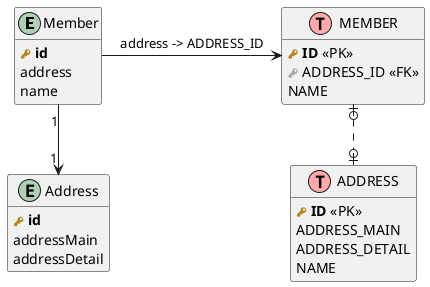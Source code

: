 @startuml
!define table(x) class x << (T,#FFAAAA) >>
!define primary_key(x) <b><color:#b8861b><&key></color> x</b>
!define foreign_key(x) <color:#aaaaaa><&key></color> x
hide methods
hide stereotypes

entity (Member) {
  primary_key(id)
  address
  name
}

entity (Address) {
  primary_key(id)
  addressMain
  addressDetail
}

Member "1" --> "1" Address


table(MEMBER) {
  primary_key(ID) <<PK>>
  foreign_key(ADDRESS_ID) <<FK>>
  NAME
}

table(ADDRESS) {
  primary_key(ID) <<PK>>
  ADDRESS_MAIN
  ADDRESS_DETAIL
  NAME
}

MEMBER |o..o| ADDRESS

Member -right-> MEMBER :address -> ADDRESS_ID
@enduml